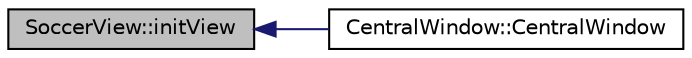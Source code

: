 digraph "SoccerView::initView"
{
 // INTERACTIVE_SVG=YES
  edge [fontname="Helvetica",fontsize="10",labelfontname="Helvetica",labelfontsize="10"];
  node [fontname="Helvetica",fontsize="10",shape=record];
  rankdir="LR";
  Node1 [label="SoccerView::initView",height=0.2,width=0.4,color="black", fillcolor="grey75", style="filled", fontcolor="black"];
  Node1 -> Node2 [dir="back",color="midnightblue",fontsize="10",style="solid",fontname="Helvetica"];
  Node2 [label="CentralWindow::CentralWindow",height=0.2,width=0.4,color="black", fillcolor="white", style="filled",URL="$d7/d3e/class_central_window.html#a36c3f57d1d4aa9056d101240d03bcce0"];
}
